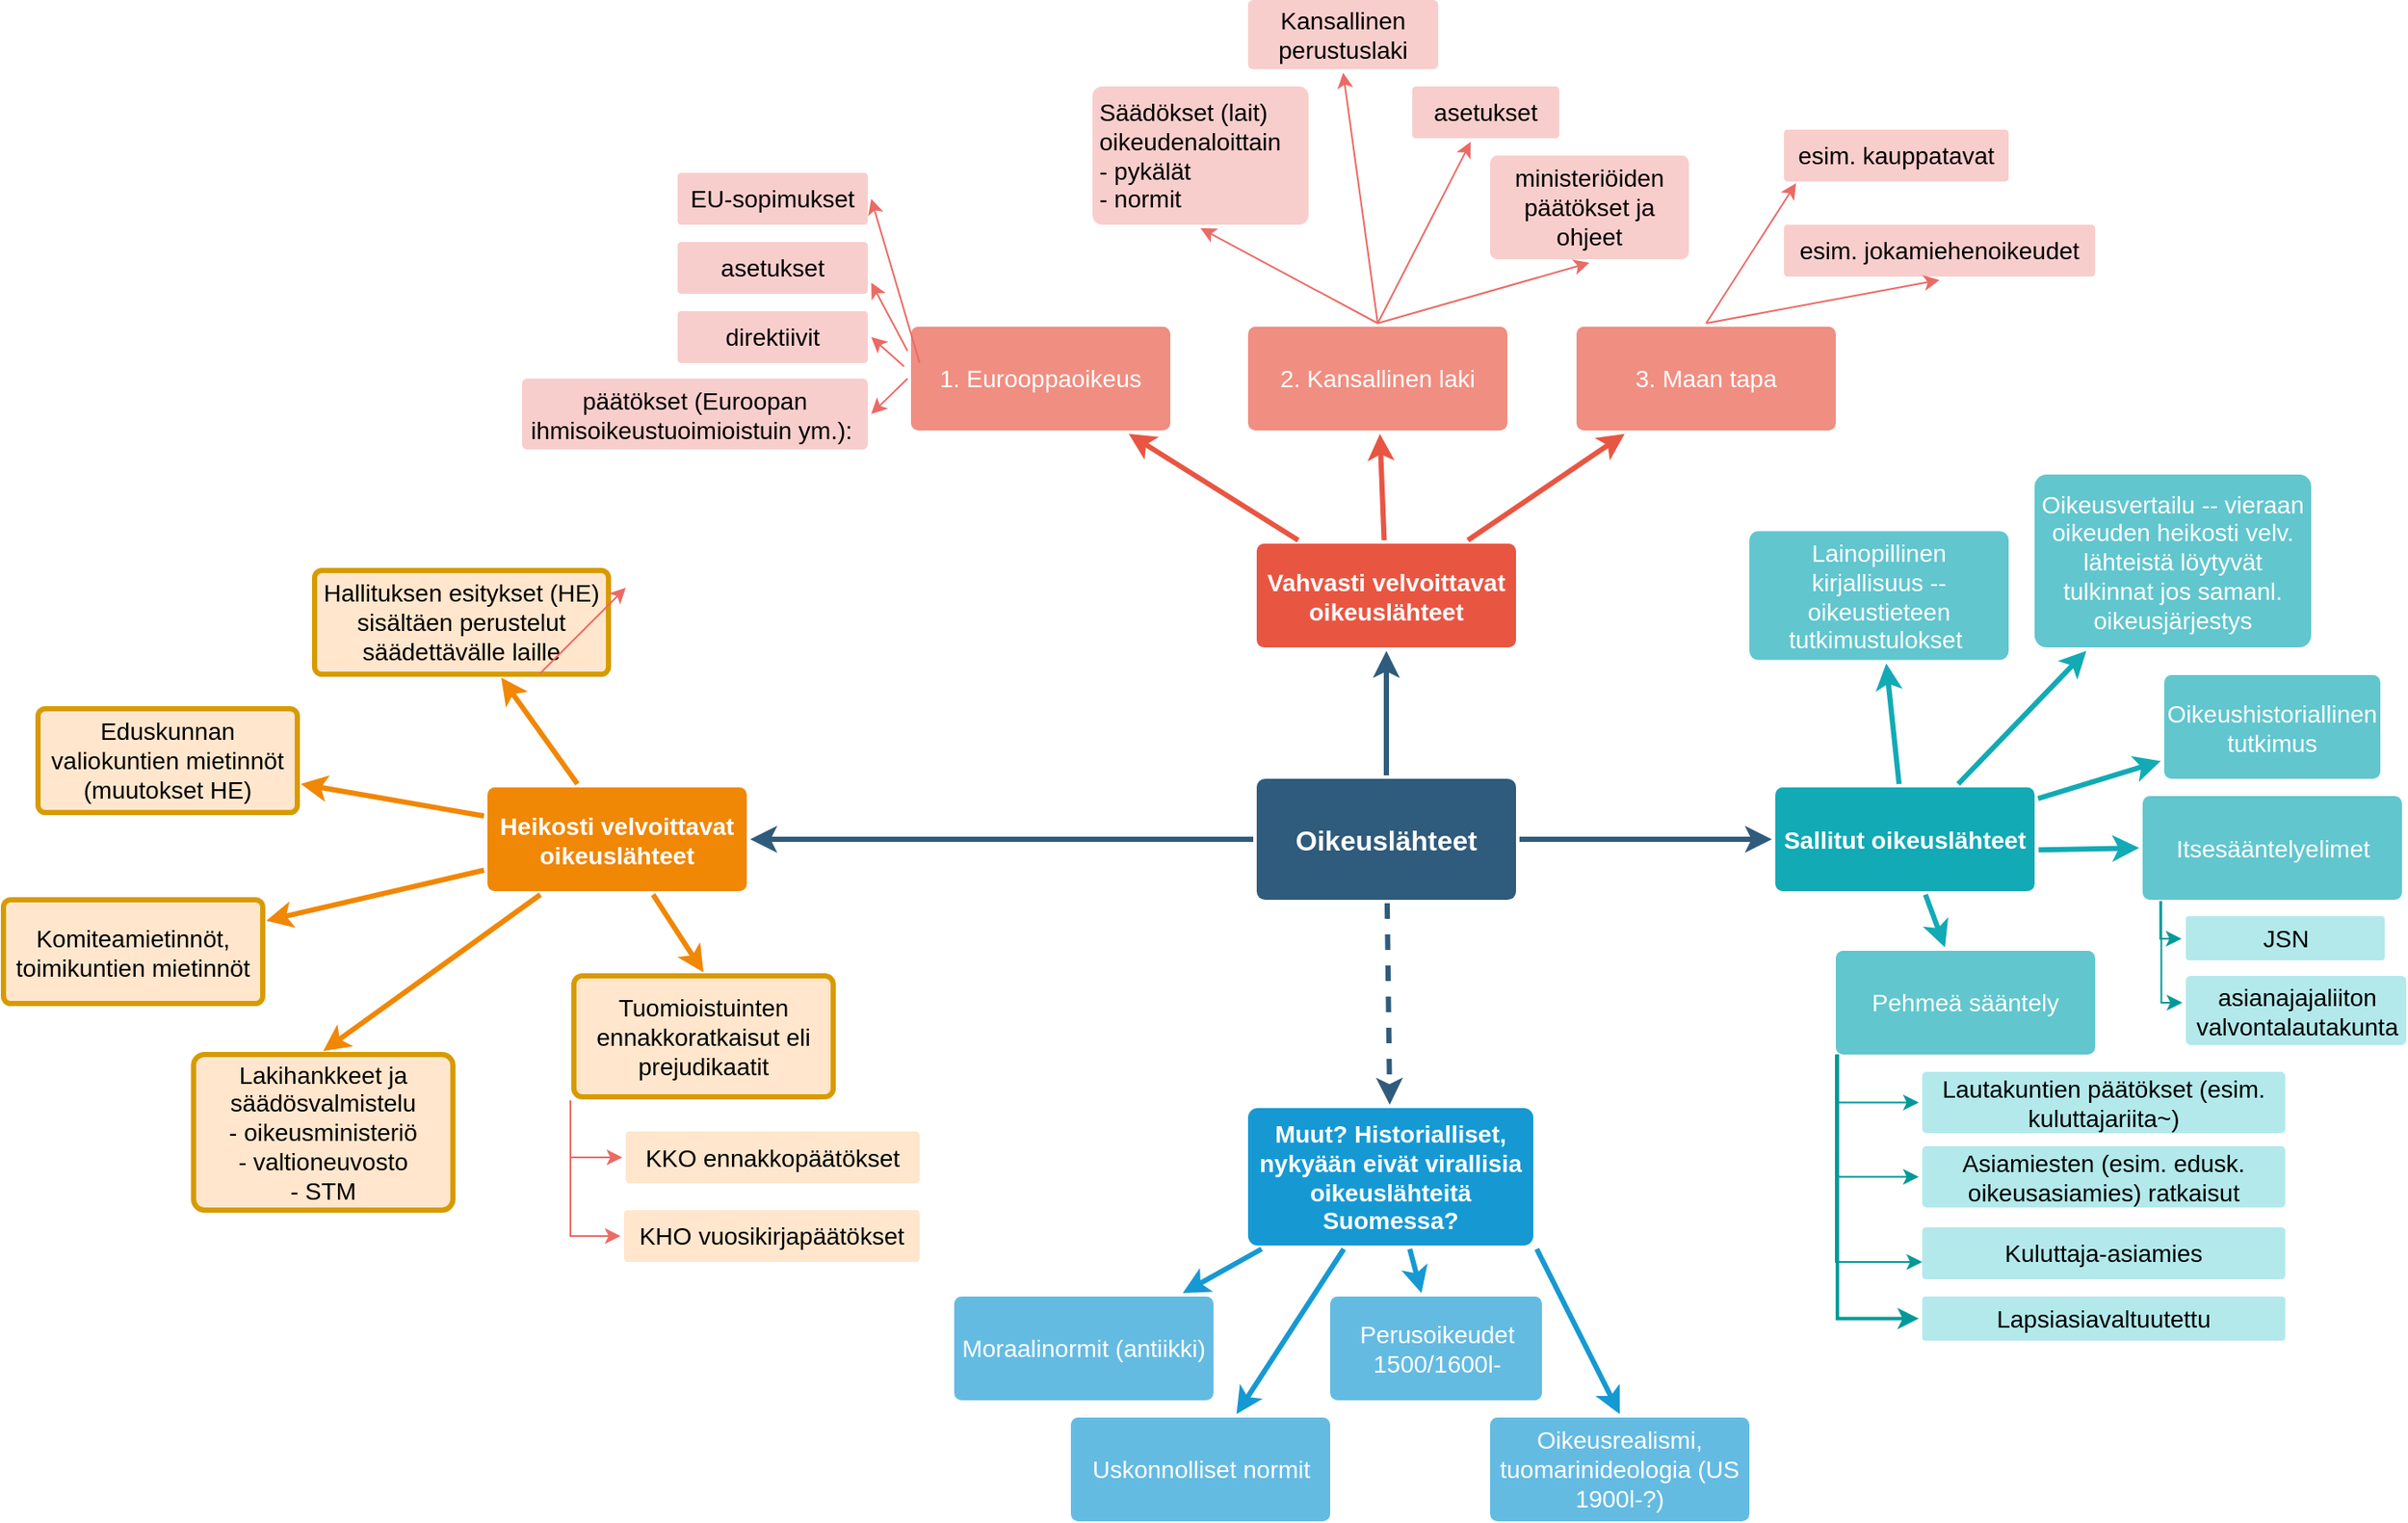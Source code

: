 <mxfile version="13.8.8" type="github">
  <diagram id="6a731a19-8d31-9384-78a2-239565b7b9f0" name="Page-1">
    <mxGraphModel dx="1792" dy="1275" grid="1" gridSize="10" guides="1" tooltips="1" connect="1" arrows="1" fold="1" page="1" pageScale="1" pageWidth="1169" pageHeight="827" background="#ffffff" math="0" shadow="0">
      <root>
        <mxCell id="0" />
        <mxCell id="1" parent="0" />
        <mxCell id="1745" value="" style="edgeStyle=none;rounded=0;jumpStyle=none;html=1;shadow=0;labelBackgroundColor=none;startArrow=none;startFill=0;endArrow=classic;endFill=1;jettySize=auto;orthogonalLoop=1;strokeColor=#2F5B7C;strokeWidth=3;fontFamily=Helvetica;fontSize=16;fontColor=#23445D;spacing=5;entryX=1;entryY=0.5;entryDx=0;entryDy=0;" parent="1" source="1749" target="1764" edge="1">
          <mxGeometry relative="1" as="geometry">
            <mxPoint x="560" y="270" as="targetPoint" />
          </mxGeometry>
        </mxCell>
        <mxCell id="1746" value="" style="edgeStyle=none;rounded=0;jumpStyle=none;html=1;shadow=0;labelBackgroundColor=none;startArrow=none;startFill=0;endArrow=classic;endFill=1;jettySize=auto;orthogonalLoop=1;strokeColor=#2F5B7C;strokeWidth=3;fontFamily=Helvetica;fontSize=16;fontColor=#23445D;spacing=5;" parent="1" source="1749" target="1771" edge="1">
          <mxGeometry relative="1" as="geometry" />
        </mxCell>
        <mxCell id="1747" value="" style="edgeStyle=none;rounded=0;jumpStyle=arc;html=1;shadow=0;labelBackgroundColor=none;startArrow=none;startFill=0;endArrow=classic;endFill=1;jettySize=auto;orthogonalLoop=1;strokeColor=#2F5B7C;strokeWidth=3;fontFamily=Helvetica;fontSize=16;fontColor=#23445D;spacing=5;jumpSize=6;dashed=1;" parent="1" source="1749" target="1760" edge="1">
          <mxGeometry relative="1" as="geometry" />
        </mxCell>
        <mxCell id="1748" value="" style="edgeStyle=none;rounded=0;jumpStyle=none;html=1;shadow=0;labelBackgroundColor=none;startArrow=none;startFill=0;endArrow=classic;endFill=1;jettySize=auto;orthogonalLoop=1;strokeColor=#2F5B7C;strokeWidth=3;fontFamily=Helvetica;fontSize=16;fontColor=#23445D;spacing=5;" parent="1" source="1749" target="1753" edge="1">
          <mxGeometry relative="1" as="geometry" />
        </mxCell>
        <mxCell id="1749" value="Oikeuslähteet" style="rounded=1;whiteSpace=wrap;html=1;shadow=0;labelBackgroundColor=none;strokeColor=none;strokeWidth=3;fillColor=#2F5B7C;fontFamily=Helvetica;fontSize=16;fontColor=#FFFFFF;align=center;fontStyle=1;spacing=5;arcSize=7;perimeterSpacing=2;" parent="1" vertex="1">
          <mxGeometry x="495" y="380.5" width="150" height="70" as="geometry" />
        </mxCell>
        <mxCell id="1750" value="" style="edgeStyle=none;rounded=1;jumpStyle=none;html=1;shadow=0;labelBackgroundColor=none;startArrow=none;startFill=0;jettySize=auto;orthogonalLoop=1;strokeColor=#E85642;strokeWidth=3;fontFamily=Helvetica;fontSize=14;fontColor=#FFFFFF;spacing=5;fontStyle=1;fillColor=#b0e3e6;" parent="1" source="1753" target="1756" edge="1">
          <mxGeometry relative="1" as="geometry" />
        </mxCell>
        <mxCell id="1751" value="" style="edgeStyle=none;rounded=1;jumpStyle=none;html=1;shadow=0;labelBackgroundColor=none;startArrow=none;startFill=0;jettySize=auto;orthogonalLoop=1;strokeColor=#E85642;strokeWidth=3;fontFamily=Helvetica;fontSize=14;fontColor=#FFFFFF;spacing=5;fontStyle=1;fillColor=#b0e3e6;" parent="1" source="1753" target="1755" edge="1">
          <mxGeometry relative="1" as="geometry" />
        </mxCell>
        <mxCell id="1752" value="" style="edgeStyle=none;rounded=1;jumpStyle=none;html=1;shadow=0;labelBackgroundColor=none;startArrow=none;startFill=0;jettySize=auto;orthogonalLoop=1;strokeColor=#E85642;strokeWidth=3;fontFamily=Helvetica;fontSize=14;fontColor=#FFFFFF;spacing=5;fontStyle=1;fillColor=#b0e3e6;" parent="1" source="1753" target="1754" edge="1">
          <mxGeometry relative="1" as="geometry" />
        </mxCell>
        <mxCell id="1753" value="Vahvasti velvoittavat oikeuslähteet" style="rounded=1;whiteSpace=wrap;html=1;shadow=0;labelBackgroundColor=none;strokeColor=none;strokeWidth=3;fillColor=#e85642;fontFamily=Helvetica;fontSize=14;fontColor=#FFFFFF;align=center;spacing=5;fontStyle=1;arcSize=7;perimeterSpacing=2;" parent="1" vertex="1">
          <mxGeometry x="495" y="244.5" width="150" height="60" as="geometry" />
        </mxCell>
        <mxCell id="1754" value="1. Eurooppaoikeus" style="rounded=1;whiteSpace=wrap;html=1;shadow=0;labelBackgroundColor=none;strokeColor=none;strokeWidth=3;fillColor=#f08e81;fontFamily=Helvetica;fontSize=14;fontColor=#FFFFFF;align=center;spacing=5;fontStyle=0;arcSize=7;perimeterSpacing=2;" parent="1" vertex="1">
          <mxGeometry x="295" y="119" width="150" height="60" as="geometry" />
        </mxCell>
        <mxCell id="1755" value="2. Kansallinen laki" style="rounded=1;whiteSpace=wrap;html=1;shadow=0;labelBackgroundColor=none;strokeColor=none;strokeWidth=3;fillColor=#f08e81;fontFamily=Helvetica;fontSize=14;fontColor=#FFFFFF;align=center;spacing=5;fontStyle=0;arcSize=7;perimeterSpacing=2;" parent="1" vertex="1">
          <mxGeometry x="490" y="119" width="150" height="60" as="geometry" />
        </mxCell>
        <mxCell id="1756" value="3. Maan tapa" style="rounded=1;whiteSpace=wrap;html=1;shadow=0;labelBackgroundColor=none;strokeColor=none;strokeWidth=3;fillColor=#f08e81;fontFamily=Helvetica;fontSize=14;fontColor=#FFFFFF;align=center;spacing=5;fontStyle=0;arcSize=7;perimeterSpacing=2;" parent="1" vertex="1">
          <mxGeometry x="680" y="119" width="150" height="60" as="geometry" />
        </mxCell>
        <mxCell id="1757" value="" style="edgeStyle=none;rounded=0;jumpStyle=none;html=1;shadow=0;labelBackgroundColor=none;startArrow=none;startFill=0;endArrow=classic;endFill=1;jettySize=auto;orthogonalLoop=1;strokeColor=#1699D3;strokeWidth=3;fontFamily=Helvetica;fontSize=14;fontColor=#FFFFFF;spacing=5;" parent="1" source="1760" target="1763" edge="1">
          <mxGeometry relative="1" as="geometry" />
        </mxCell>
        <mxCell id="1758" value="" style="edgeStyle=none;rounded=0;jumpStyle=none;html=1;shadow=0;labelBackgroundColor=none;startArrow=none;startFill=0;endArrow=classic;endFill=1;jettySize=auto;orthogonalLoop=1;strokeColor=#1699D3;strokeWidth=3;fontFamily=Helvetica;fontSize=14;fontColor=#FFFFFF;spacing=5;" parent="1" source="1760" target="1762" edge="1">
          <mxGeometry relative="1" as="geometry" />
        </mxCell>
        <mxCell id="1759" value="" style="edgeStyle=none;rounded=0;jumpStyle=none;html=1;shadow=0;labelBackgroundColor=none;startArrow=none;startFill=0;endArrow=classic;endFill=1;jettySize=auto;orthogonalLoop=1;strokeColor=#1699D3;strokeWidth=3;fontFamily=Helvetica;fontSize=14;fontColor=#FFFFFF;spacing=5;" parent="1" source="1760" target="1761" edge="1">
          <mxGeometry relative="1" as="geometry" />
        </mxCell>
        <mxCell id="1760" value="Muut? Historialliset, nykyään eivät virallisia oikeuslähteitä Suomessa?" style="rounded=1;whiteSpace=wrap;html=1;shadow=0;labelBackgroundColor=none;strokeColor=none;strokeWidth=3;fillColor=#1699d3;fontFamily=Helvetica;fontSize=14;fontColor=#FFFFFF;align=center;spacing=5;fontStyle=1;arcSize=7;perimeterSpacing=2;" parent="1" vertex="1">
          <mxGeometry x="490" y="571" width="165" height="79.5" as="geometry" />
        </mxCell>
        <mxCell id="1761" value="Uskonnolliset normit" style="rounded=1;whiteSpace=wrap;html=1;shadow=0;labelBackgroundColor=none;strokeColor=none;strokeWidth=3;fillColor=#64bbe2;fontFamily=Helvetica;fontSize=14;fontColor=#FFFFFF;align=center;spacing=5;arcSize=7;perimeterSpacing=2;" parent="1" vertex="1">
          <mxGeometry x="387.5" y="750" width="150" height="60" as="geometry" />
        </mxCell>
        <mxCell id="1762" value="Perusoikeudet 1500/1600l-" style="rounded=1;whiteSpace=wrap;html=1;shadow=0;labelBackgroundColor=none;strokeColor=none;strokeWidth=3;fillColor=#64bbe2;fontFamily=Helvetica;fontSize=14;fontColor=#FFFFFF;align=center;spacing=5;arcSize=7;perimeterSpacing=2;" parent="1" vertex="1">
          <mxGeometry x="537.5" y="680" width="122.5" height="60" as="geometry" />
        </mxCell>
        <mxCell id="1763" value="Moraalinormit (antiikki)" style="rounded=1;whiteSpace=wrap;html=1;shadow=0;labelBackgroundColor=none;strokeColor=none;strokeWidth=3;fillColor=#64bbe2;fontFamily=Helvetica;fontSize=14;fontColor=#FFFFFF;align=center;spacing=5;arcSize=7;perimeterSpacing=2;" parent="1" vertex="1">
          <mxGeometry x="320" y="680" width="150" height="60" as="geometry" />
        </mxCell>
        <mxCell id="1764" value="Heikosti velvoittavat oikeuslähteet" style="rounded=1;whiteSpace=wrap;html=1;shadow=0;labelBackgroundColor=none;strokeColor=none;strokeWidth=3;fillColor=#F08705;fontFamily=Helvetica;fontSize=14;fontColor=#FFFFFF;align=center;spacing=5;fontStyle=1;arcSize=7;perimeterSpacing=2;" parent="1" vertex="1">
          <mxGeometry x="50" y="385.5" width="150" height="60" as="geometry" />
        </mxCell>
        <mxCell id="1765" value="Hallituksen esitykset (HE) sisältäen perustelut säädettävälle laille" style="rounded=1;whiteSpace=wrap;html=1;shadow=0;labelBackgroundColor=none;strokeColor=#d79b00;strokeWidth=3;fillColor=#ffe6cc;fontFamily=Helvetica;fontSize=14;align=center;spacing=5;arcSize=7;perimeterSpacing=2;" parent="1" vertex="1">
          <mxGeometry x="-50" y="260" width="170" height="60" as="geometry" />
        </mxCell>
        <mxCell id="1766" value="" style="edgeStyle=none;rounded=0;jumpStyle=none;html=1;shadow=0;labelBackgroundColor=none;startArrow=none;startFill=0;endArrow=classic;endFill=1;jettySize=auto;orthogonalLoop=1;strokeColor=#F08705;strokeWidth=3;fontFamily=Helvetica;fontSize=14;fontColor=#FFFFFF;spacing=5;" parent="1" source="1764" target="1765" edge="1">
          <mxGeometry relative="1" as="geometry" />
        </mxCell>
        <mxCell id="1767" value="Eduskunnan valiokuntien mietinnöt (muutokset HE)" style="rounded=1;whiteSpace=wrap;html=1;shadow=0;labelBackgroundColor=none;strokeColor=#d79b00;strokeWidth=3;fillColor=#ffe6cc;fontFamily=Helvetica;fontSize=14;align=center;spacing=5;arcSize=7;perimeterSpacing=2;" parent="1" vertex="1">
          <mxGeometry x="-210" y="340" width="150" height="60" as="geometry" />
        </mxCell>
        <mxCell id="1768" value="" style="edgeStyle=none;rounded=0;jumpStyle=none;html=1;shadow=0;labelBackgroundColor=none;startArrow=none;startFill=0;endArrow=classic;endFill=1;jettySize=auto;orthogonalLoop=1;strokeColor=#F08705;strokeWidth=3;fontFamily=Helvetica;fontSize=14;fontColor=#FFFFFF;spacing=5;" parent="1" source="1764" target="1767" edge="1">
          <mxGeometry relative="1" as="geometry" />
        </mxCell>
        <mxCell id="1769" value="Komiteamietinnöt, toimikuntien mietinnöt" style="rounded=1;whiteSpace=wrap;html=1;shadow=0;labelBackgroundColor=none;strokeColor=#d79b00;strokeWidth=3;fillColor=#ffe6cc;fontFamily=Helvetica;fontSize=14;align=center;spacing=5;arcSize=7;perimeterSpacing=2;" parent="1" vertex="1">
          <mxGeometry x="-230" y="450.5" width="150" height="60" as="geometry" />
        </mxCell>
        <mxCell id="1770" value="" style="edgeStyle=none;rounded=0;jumpStyle=none;html=1;shadow=0;labelBackgroundColor=none;startArrow=none;startFill=0;endArrow=classic;endFill=1;jettySize=auto;orthogonalLoop=1;strokeColor=#F08705;strokeWidth=3;fontFamily=Helvetica;fontSize=14;fontColor=#FFFFFF;spacing=5;" parent="1" source="1764" target="1769" edge="1">
          <mxGeometry relative="1" as="geometry" />
        </mxCell>
        <mxCell id="1771" value="Sallitut oikeuslähteet" style="rounded=1;whiteSpace=wrap;html=1;shadow=0;labelBackgroundColor=none;strokeColor=none;strokeWidth=3;fillColor=#12aab5;fontFamily=Helvetica;fontSize=14;fontColor=#FFFFFF;align=center;spacing=5;fontStyle=1;arcSize=7;perimeterSpacing=2;" parent="1" vertex="1">
          <mxGeometry x="795" y="385.5" width="150" height="60" as="geometry" />
        </mxCell>
        <mxCell id="TOOEis8IEXs0ktqzvL0H-1831" style="edgeStyle=orthogonalEdgeStyle;rounded=0;orthogonalLoop=1;jettySize=auto;html=1;entryX=0;entryY=0.5;entryDx=0;entryDy=0;fontColor=#000000;strokeColor=#009999;" edge="1" parent="1" target="TOOEis8IEXs0ktqzvL0H-1823">
          <mxGeometry relative="1" as="geometry">
            <mxPoint x="830" y="540" as="sourcePoint" />
            <Array as="points">
              <mxPoint x="830" y="568" />
            </Array>
          </mxGeometry>
        </mxCell>
        <mxCell id="1772" value="Pehmeä sääntely" style="rounded=1;whiteSpace=wrap;html=1;shadow=0;labelBackgroundColor=none;strokeColor=none;strokeWidth=3;fillColor=#61c6ce;fontFamily=Helvetica;fontSize=14;fontColor=#FFFFFF;align=center;spacing=5;fontStyle=0;arcSize=7;perimeterSpacing=2;" parent="1" vertex="1">
          <mxGeometry x="830" y="480" width="150" height="60" as="geometry" />
        </mxCell>
        <mxCell id="1773" value="" style="edgeStyle=none;rounded=1;jumpStyle=none;html=1;shadow=0;labelBackgroundColor=none;startArrow=none;startFill=0;jettySize=auto;orthogonalLoop=1;strokeColor=#12AAB5;strokeWidth=3;fontFamily=Helvetica;fontSize=14;fontColor=#FFFFFF;spacing=5;fontStyle=1;fillColor=#b0e3e6;" parent="1" source="1771" target="1772" edge="1">
          <mxGeometry relative="1" as="geometry" />
        </mxCell>
        <mxCell id="1774" value="Oikeushistoriallinen tutkimus" style="rounded=1;whiteSpace=wrap;html=1;shadow=0;labelBackgroundColor=none;strokeColor=none;strokeWidth=3;fillColor=#61c6ce;fontFamily=Helvetica;fontSize=14;fontColor=#FFFFFF;align=center;spacing=5;fontStyle=0;arcSize=7;perimeterSpacing=2;" parent="1" vertex="1">
          <mxGeometry x="1020" y="320.5" width="125" height="60" as="geometry" />
        </mxCell>
        <mxCell id="1775" value="" style="edgeStyle=none;rounded=1;jumpStyle=none;html=1;shadow=0;labelBackgroundColor=none;startArrow=none;startFill=0;jettySize=auto;orthogonalLoop=1;strokeColor=#12AAB5;strokeWidth=3;fontFamily=Helvetica;fontSize=14;fontColor=#FFFFFF;spacing=5;fontStyle=1;fillColor=#b0e3e6;" parent="1" source="1771" target="1774" edge="1">
          <mxGeometry relative="1" as="geometry" />
        </mxCell>
        <mxCell id="1776" value="Oikeusvertailu -- vieraan oikeuden heikosti velv. lähteistä löytyvät tulkinnat jos samanl. oikeusjärjestys" style="rounded=1;whiteSpace=wrap;html=1;shadow=0;labelBackgroundColor=none;strokeColor=none;strokeWidth=3;fillColor=#61c6ce;fontFamily=Helvetica;fontSize=14;fontColor=#FFFFFF;align=center;spacing=5;fontStyle=0;arcSize=7;perimeterSpacing=2;" parent="1" vertex="1">
          <mxGeometry x="945" y="204.5" width="160" height="100" as="geometry" />
        </mxCell>
        <mxCell id="1777" value="" style="edgeStyle=none;rounded=1;jumpStyle=none;html=1;shadow=0;labelBackgroundColor=none;startArrow=none;startFill=0;jettySize=auto;orthogonalLoop=1;strokeColor=#12AAB5;strokeWidth=3;fontFamily=Helvetica;fontSize=14;fontColor=#FFFFFF;spacing=5;fontStyle=1;fillColor=#b0e3e6;" parent="1" source="1771" target="1776" edge="1">
          <mxGeometry relative="1" as="geometry" />
        </mxCell>
        <mxCell id="1778" value="Lainopillinen kirjallisuus -- oikeustieteen tutkimustulokset&amp;nbsp;" style="rounded=1;whiteSpace=wrap;html=1;shadow=0;labelBackgroundColor=none;strokeColor=none;strokeWidth=3;fillColor=#61c6ce;fontFamily=Helvetica;fontSize=14;fontColor=#FFFFFF;align=center;spacing=5;fontStyle=0;arcSize=7;perimeterSpacing=2;" parent="1" vertex="1">
          <mxGeometry x="780" y="237.25" width="150" height="74.5" as="geometry" />
        </mxCell>
        <mxCell id="1779" value="" style="edgeStyle=none;rounded=1;jumpStyle=none;html=1;shadow=0;labelBackgroundColor=none;startArrow=none;startFill=0;jettySize=auto;orthogonalLoop=1;strokeColor=#12AAB5;strokeWidth=3;fontFamily=Helvetica;fontSize=14;fontColor=#FFFFFF;spacing=5;fontStyle=1;fillColor=#b0e3e6;" parent="1" source="1771" target="1778" edge="1">
          <mxGeometry relative="1" as="geometry" />
        </mxCell>
        <mxCell id="TOOEis8IEXs0ktqzvL0H-1782" value="EU-sopimukset" style="rounded=1;whiteSpace=wrap;html=1;shadow=0;labelBackgroundColor=none;strokeColor=none;strokeWidth=3;fontFamily=Helvetica;fontSize=14;align=center;spacing=5;fontStyle=0;arcSize=7;perimeterSpacing=2;fillColor=#F8CECC;" vertex="1" parent="1">
          <mxGeometry x="160" y="30" width="110" height="30" as="geometry" />
        </mxCell>
        <mxCell id="TOOEis8IEXs0ktqzvL0H-1783" value="asetukset" style="rounded=1;whiteSpace=wrap;html=1;shadow=0;labelBackgroundColor=none;strokeColor=none;strokeWidth=3;fontFamily=Helvetica;fontSize=14;align=center;spacing=5;fontStyle=0;arcSize=7;perimeterSpacing=2;fillColor=#F8CECC;" vertex="1" parent="1">
          <mxGeometry x="160" y="70" width="110" height="30" as="geometry" />
        </mxCell>
        <mxCell id="TOOEis8IEXs0ktqzvL0H-1784" value="direktiivit" style="rounded=1;whiteSpace=wrap;html=1;shadow=0;labelBackgroundColor=none;strokeColor=none;strokeWidth=3;fontFamily=Helvetica;fontSize=14;align=center;spacing=5;fontStyle=0;arcSize=7;perimeterSpacing=2;fillColor=#F8CECC;" vertex="1" parent="1">
          <mxGeometry x="160" y="110" width="110" height="30" as="geometry" />
        </mxCell>
        <mxCell id="TOOEis8IEXs0ktqzvL0H-1785" value="päätökset (Euroopan ihmisoikeustuoimioistuin ym.):&amp;nbsp;" style="rounded=1;whiteSpace=wrap;html=1;shadow=0;labelBackgroundColor=none;strokeColor=none;strokeWidth=3;fontFamily=Helvetica;fontSize=14;align=center;spacing=5;fontStyle=0;arcSize=7;perimeterSpacing=2;fillColor=#F8CECC;" vertex="1" parent="1">
          <mxGeometry x="70" y="149" width="200" height="41" as="geometry" />
        </mxCell>
        <mxCell id="TOOEis8IEXs0ktqzvL0H-1790" value="" style="endArrow=classic;html=1;fontColor=#000000;exitX=0;exitY=0.5;exitDx=0;exitDy=0;entryX=1;entryY=0.5;entryDx=0;entryDy=0;strokeColor=#EA6B66;" edge="1" parent="1" source="1754" target="TOOEis8IEXs0ktqzvL0H-1785">
          <mxGeometry width="50" height="50" relative="1" as="geometry">
            <mxPoint x="470" y="70" as="sourcePoint" />
            <mxPoint x="420" y="80" as="targetPoint" />
          </mxGeometry>
        </mxCell>
        <mxCell id="TOOEis8IEXs0ktqzvL0H-1795" value="" style="endArrow=classic;html=1;fontColor=#000000;exitX=-0.013;exitY=0.391;exitDx=0;exitDy=0;entryX=1;entryY=0.5;entryDx=0;entryDy=0;strokeColor=#EA6B66;exitPerimeter=0;" edge="1" parent="1" source="1754" target="TOOEis8IEXs0ktqzvL0H-1784">
          <mxGeometry width="50" height="50" relative="1" as="geometry">
            <mxPoint x="303" y="159" as="sourcePoint" />
            <mxPoint x="282" y="179.5" as="targetPoint" />
          </mxGeometry>
        </mxCell>
        <mxCell id="TOOEis8IEXs0ktqzvL0H-1796" value="" style="endArrow=classic;html=1;fontColor=#000000;exitX=0;exitY=0.25;exitDx=0;exitDy=0;entryX=1;entryY=0.75;entryDx=0;entryDy=0;strokeColor=#EA6B66;" edge="1" parent="1" source="1754" target="TOOEis8IEXs0ktqzvL0H-1783">
          <mxGeometry width="50" height="50" relative="1" as="geometry">
            <mxPoint x="313" y="169" as="sourcePoint" />
            <mxPoint x="292" y="189.5" as="targetPoint" />
          </mxGeometry>
        </mxCell>
        <mxCell id="TOOEis8IEXs0ktqzvL0H-1797" value="" style="endArrow=classic;html=1;fontColor=#000000;entryX=1;entryY=0.5;entryDx=0;entryDy=0;strokeColor=#EA6B66;" edge="1" parent="1" target="TOOEis8IEXs0ktqzvL0H-1782">
          <mxGeometry width="50" height="50" relative="1" as="geometry">
            <mxPoint x="300" y="140" as="sourcePoint" />
            <mxPoint x="282" y="103.5" as="targetPoint" />
          </mxGeometry>
        </mxCell>
        <mxCell id="TOOEis8IEXs0ktqzvL0H-1798" value="Kansallinen perustuslaki" style="rounded=1;whiteSpace=wrap;html=1;shadow=0;labelBackgroundColor=none;strokeColor=none;strokeWidth=3;fontFamily=Helvetica;fontSize=14;align=center;spacing=5;fontStyle=0;arcSize=7;perimeterSpacing=2;fillColor=#F8CECC;" vertex="1" parent="1">
          <mxGeometry x="490" y="-70" width="110" height="40" as="geometry" />
        </mxCell>
        <mxCell id="TOOEis8IEXs0ktqzvL0H-1799" value="&lt;div style=&quot;text-align: left&quot;&gt;&lt;span&gt;Säädökset (lait) oikeudenaloittain&lt;/span&gt;&lt;/div&gt;&lt;div style=&quot;text-align: left&quot;&gt;&lt;span&gt;- pykälät&lt;/span&gt;&lt;/div&gt;&lt;div style=&quot;text-align: left&quot;&gt;&lt;span&gt;- normit&lt;/span&gt;&lt;/div&gt;" style="rounded=1;whiteSpace=wrap;html=1;shadow=0;labelBackgroundColor=none;strokeColor=none;strokeWidth=3;fontFamily=Helvetica;fontSize=14;align=center;spacing=5;fontStyle=0;arcSize=7;perimeterSpacing=2;fillColor=#F8CECC;" vertex="1" parent="1">
          <mxGeometry x="400" y="-20" width="125" height="80" as="geometry" />
        </mxCell>
        <mxCell id="TOOEis8IEXs0ktqzvL0H-1800" value="&lt;div style=&quot;text-align: left&quot;&gt;&lt;span&gt;asetukset&lt;/span&gt;&lt;/div&gt;" style="rounded=1;whiteSpace=wrap;html=1;shadow=0;labelBackgroundColor=none;strokeColor=none;strokeWidth=3;fontFamily=Helvetica;fontSize=14;align=center;spacing=5;fontStyle=0;arcSize=7;perimeterSpacing=2;fillColor=#F8CECC;" vertex="1" parent="1">
          <mxGeometry x="585" y="-20" width="85" height="30" as="geometry" />
        </mxCell>
        <mxCell id="TOOEis8IEXs0ktqzvL0H-1801" value="&lt;div style=&quot;&quot;&gt;&lt;span&gt;ministeriöiden päätökset ja ohjeet&lt;/span&gt;&lt;/div&gt;" style="rounded=1;whiteSpace=wrap;html=1;shadow=0;labelBackgroundColor=none;strokeColor=none;strokeWidth=3;fontFamily=Helvetica;fontSize=14;align=center;spacing=5;fontStyle=0;arcSize=7;perimeterSpacing=2;fillColor=#F8CECC;" vertex="1" parent="1">
          <mxGeometry x="630" y="20" width="115" height="60" as="geometry" />
        </mxCell>
        <mxCell id="TOOEis8IEXs0ktqzvL0H-1804" value="&lt;div style=&quot;text-align: left&quot;&gt;&lt;span&gt;esim. kauppatavat&lt;/span&gt;&lt;/div&gt;" style="rounded=1;whiteSpace=wrap;html=1;shadow=0;labelBackgroundColor=none;strokeColor=none;strokeWidth=3;fontFamily=Helvetica;fontSize=14;align=center;spacing=5;fontStyle=0;arcSize=7;perimeterSpacing=2;fillColor=#F8CECC;" vertex="1" parent="1">
          <mxGeometry x="800" y="5" width="130" height="30" as="geometry" />
        </mxCell>
        <mxCell id="TOOEis8IEXs0ktqzvL0H-1805" value="&lt;div style=&quot;text-align: left&quot;&gt;&lt;span&gt;esim. jokamiehenoikeudet&lt;/span&gt;&lt;/div&gt;" style="rounded=1;whiteSpace=wrap;html=1;shadow=0;labelBackgroundColor=none;strokeColor=none;strokeWidth=3;fontFamily=Helvetica;fontSize=14;align=center;spacing=5;fontStyle=0;arcSize=7;perimeterSpacing=2;fillColor=#F8CECC;" vertex="1" parent="1">
          <mxGeometry x="800" y="60" width="180" height="30" as="geometry" />
        </mxCell>
        <mxCell id="TOOEis8IEXs0ktqzvL0H-1806" value="" style="endArrow=classic;html=1;fontColor=#000000;exitX=0.5;exitY=0;exitDx=0;exitDy=0;entryX=0.5;entryY=1;entryDx=0;entryDy=0;strokeColor=#EA6B66;" edge="1" parent="1" source="1755" target="TOOEis8IEXs0ktqzvL0H-1799">
          <mxGeometry width="50" height="50" relative="1" as="geometry">
            <mxPoint x="466" y="109.5" as="sourcePoint" />
            <mxPoint x="445" y="70" as="targetPoint" />
          </mxGeometry>
        </mxCell>
        <mxCell id="TOOEis8IEXs0ktqzvL0H-1807" value="" style="endArrow=classic;html=1;fontColor=#000000;exitX=0.5;exitY=0;exitDx=0;exitDy=0;entryX=0.5;entryY=1;entryDx=0;entryDy=0;strokeColor=#EA6B66;" edge="1" parent="1" source="1755" target="TOOEis8IEXs0ktqzvL0H-1798">
          <mxGeometry width="50" height="50" relative="1" as="geometry">
            <mxPoint x="466" y="109.5" as="sourcePoint" />
            <mxPoint x="445" y="70" as="targetPoint" />
          </mxGeometry>
        </mxCell>
        <mxCell id="TOOEis8IEXs0ktqzvL0H-1808" value="" style="endArrow=classic;html=1;fontColor=#000000;exitX=0.5;exitY=0;exitDx=0;exitDy=0;strokeColor=#EA6B66;" edge="1" parent="1" source="1755" target="TOOEis8IEXs0ktqzvL0H-1800">
          <mxGeometry width="50" height="50" relative="1" as="geometry">
            <mxPoint x="466" y="109.5" as="sourcePoint" />
            <mxPoint x="445" y="70" as="targetPoint" />
          </mxGeometry>
        </mxCell>
        <mxCell id="TOOEis8IEXs0ktqzvL0H-1809" value="" style="endArrow=classic;html=1;fontColor=#000000;exitX=0.5;exitY=0;exitDx=0;exitDy=0;strokeColor=#EA6B66;entryX=0.5;entryY=1;entryDx=0;entryDy=0;" edge="1" parent="1" source="1755" target="TOOEis8IEXs0ktqzvL0H-1801">
          <mxGeometry width="50" height="50" relative="1" as="geometry">
            <mxPoint x="466" y="109.5" as="sourcePoint" />
            <mxPoint x="445" y="70" as="targetPoint" />
          </mxGeometry>
        </mxCell>
        <mxCell id="TOOEis8IEXs0ktqzvL0H-1810" value="" style="endArrow=classic;html=1;fontColor=#000000;exitX=0.5;exitY=0;exitDx=0;exitDy=0;strokeColor=#EA6B66;entryX=0.067;entryY=0.971;entryDx=0;entryDy=0;entryPerimeter=0;" edge="1" parent="1" source="1756" target="TOOEis8IEXs0ktqzvL0H-1804">
          <mxGeometry width="50" height="50" relative="1" as="geometry">
            <mxPoint x="466" y="109.5" as="sourcePoint" />
            <mxPoint x="445" y="70" as="targetPoint" />
          </mxGeometry>
        </mxCell>
        <mxCell id="TOOEis8IEXs0ktqzvL0H-1811" value="" style="endArrow=classic;html=1;fontColor=#000000;exitX=0.5;exitY=0;exitDx=0;exitDy=0;strokeColor=#EA6B66;entryX=0.5;entryY=1;entryDx=0;entryDy=0;" edge="1" parent="1" source="1756" target="TOOEis8IEXs0ktqzvL0H-1805">
          <mxGeometry width="50" height="50" relative="1" as="geometry">
            <mxPoint x="466" y="109.5" as="sourcePoint" />
            <mxPoint x="445" y="70" as="targetPoint" />
          </mxGeometry>
        </mxCell>
        <mxCell id="TOOEis8IEXs0ktqzvL0H-1812" value="Lakihankkeet ja säädösvalmistelu&lt;br&gt;- oikeusministeriö&lt;br&gt;- valtioneuvosto&lt;br&gt;- STM" style="rounded=1;whiteSpace=wrap;html=1;shadow=0;labelBackgroundColor=none;strokeColor=#d79b00;strokeWidth=3;fillColor=#ffe6cc;fontFamily=Helvetica;fontSize=14;align=center;spacing=5;arcSize=7;perimeterSpacing=2;" vertex="1" parent="1">
          <mxGeometry x="-120" y="540" width="150" height="90" as="geometry" />
        </mxCell>
        <mxCell id="TOOEis8IEXs0ktqzvL0H-1813" value="" style="edgeStyle=none;rounded=0;jumpStyle=none;html=1;shadow=0;labelBackgroundColor=none;startArrow=none;startFill=0;endArrow=classic;endFill=1;jettySize=auto;orthogonalLoop=1;strokeColor=#F08705;strokeWidth=3;fontFamily=Helvetica;fontSize=14;fontColor=#FFFFFF;spacing=5;entryX=0.5;entryY=0;entryDx=0;entryDy=0;" edge="1" parent="1" source="1764" target="TOOEis8IEXs0ktqzvL0H-1812">
          <mxGeometry relative="1" as="geometry" />
        </mxCell>
        <mxCell id="TOOEis8IEXs0ktqzvL0H-1819" style="edgeStyle=orthogonalEdgeStyle;rounded=0;orthogonalLoop=1;jettySize=auto;html=1;exitX=0;exitY=1;exitDx=0;exitDy=0;entryX=0;entryY=0.5;entryDx=0;entryDy=0;strokeColor=#EA6B66;fontColor=#000000;" edge="1" parent="1" source="TOOEis8IEXs0ktqzvL0H-1814" target="TOOEis8IEXs0ktqzvL0H-1816">
          <mxGeometry relative="1" as="geometry">
            <Array as="points">
              <mxPoint x="98" y="600" />
            </Array>
          </mxGeometry>
        </mxCell>
        <mxCell id="TOOEis8IEXs0ktqzvL0H-1814" value="Tuomioistuinten ennakkoratkaisut eli prejudikaatit" style="rounded=1;whiteSpace=wrap;html=1;shadow=0;labelBackgroundColor=none;strokeColor=#d79b00;strokeWidth=3;fillColor=#ffe6cc;fontFamily=Helvetica;fontSize=14;align=center;spacing=5;arcSize=7;perimeterSpacing=2;" vertex="1" parent="1">
          <mxGeometry x="100" y="494.5" width="150" height="70" as="geometry" />
        </mxCell>
        <mxCell id="TOOEis8IEXs0ktqzvL0H-1815" value="" style="edgeStyle=none;rounded=0;jumpStyle=none;html=1;shadow=0;labelBackgroundColor=none;startArrow=none;startFill=0;endArrow=classic;endFill=1;jettySize=auto;orthogonalLoop=1;strokeColor=#F08705;strokeWidth=3;fontFamily=Helvetica;fontSize=14;fontColor=#FFFFFF;spacing=5;entryX=0.5;entryY=0;entryDx=0;entryDy=0;" edge="1" parent="1" source="1764" target="TOOEis8IEXs0ktqzvL0H-1814">
          <mxGeometry relative="1" as="geometry" />
        </mxCell>
        <mxCell id="TOOEis8IEXs0ktqzvL0H-1816" value="KKO ennakkopäätökset" style="rounded=1;whiteSpace=wrap;html=1;shadow=0;labelBackgroundColor=none;strokeWidth=3;fontFamily=Helvetica;fontSize=14;align=center;spacing=5;fontStyle=0;arcSize=7;perimeterSpacing=2;strokeColor=none;fillColor=#FFE6CC;" vertex="1" parent="1">
          <mxGeometry x="130" y="584.5" width="170" height="30" as="geometry" />
        </mxCell>
        <mxCell id="TOOEis8IEXs0ktqzvL0H-1817" value="KHO vuosikirjapäätökset" style="rounded=1;whiteSpace=wrap;html=1;shadow=0;labelBackgroundColor=none;strokeWidth=3;fontFamily=Helvetica;fontSize=14;align=center;spacing=5;fontStyle=0;arcSize=7;perimeterSpacing=2;strokeColor=none;fillColor=#FFE6CC;" vertex="1" parent="1">
          <mxGeometry x="129" y="630" width="171" height="30" as="geometry" />
        </mxCell>
        <mxCell id="TOOEis8IEXs0ktqzvL0H-1818" value="" style="endArrow=classic;html=1;strokeColor=#EA6B66;fontColor=#000000;" edge="1" parent="1">
          <mxGeometry width="50" height="50" relative="1" as="geometry">
            <mxPoint x="80" y="320" as="sourcePoint" />
            <mxPoint x="130" y="270" as="targetPoint" />
          </mxGeometry>
        </mxCell>
        <mxCell id="TOOEis8IEXs0ktqzvL0H-1820" style="edgeStyle=orthogonalEdgeStyle;rounded=0;orthogonalLoop=1;jettySize=auto;html=1;exitX=0;exitY=1;exitDx=0;exitDy=0;entryX=0;entryY=0.5;entryDx=0;entryDy=0;strokeColor=#EA6B66;fontColor=#000000;" edge="1" parent="1" source="TOOEis8IEXs0ktqzvL0H-1814" target="TOOEis8IEXs0ktqzvL0H-1817">
          <mxGeometry relative="1" as="geometry">
            <Array as="points">
              <mxPoint x="98" y="645" />
            </Array>
          </mxGeometry>
        </mxCell>
        <mxCell id="TOOEis8IEXs0ktqzvL0H-1823" value="Lautakuntien päätökset (esim. kuluttajariita~)" style="rounded=1;whiteSpace=wrap;html=1;shadow=0;labelBackgroundColor=none;strokeWidth=3;fontFamily=Helvetica;fontSize=14;align=center;spacing=5;fontStyle=0;arcSize=7;perimeterSpacing=2;strokeColor=none;fillColor=#B3E9EB;" vertex="1" parent="1">
          <mxGeometry x="880" y="550" width="210" height="35.5" as="geometry" />
        </mxCell>
        <mxCell id="TOOEis8IEXs0ktqzvL0H-1824" value="Asiamiesten (esim. edusk. oikeusasiamies) ratkaisut" style="rounded=1;whiteSpace=wrap;html=1;shadow=0;labelBackgroundColor=none;strokeWidth=3;fontFamily=Helvetica;fontSize=14;align=center;spacing=5;fontStyle=0;arcSize=7;perimeterSpacing=2;strokeColor=none;fillColor=#B3E9EB;" vertex="1" parent="1">
          <mxGeometry x="880" y="593" width="210" height="35.5" as="geometry" />
        </mxCell>
        <mxCell id="TOOEis8IEXs0ktqzvL0H-1825" value="Kuluttaja-asiamies" style="rounded=1;whiteSpace=wrap;html=1;shadow=0;labelBackgroundColor=none;strokeWidth=3;fontFamily=Helvetica;fontSize=14;align=center;spacing=5;fontStyle=0;arcSize=7;perimeterSpacing=2;strokeColor=none;fillColor=#B3E9EB;" vertex="1" parent="1">
          <mxGeometry x="880" y="640" width="210" height="30" as="geometry" />
        </mxCell>
        <mxCell id="TOOEis8IEXs0ktqzvL0H-1826" value="Lapsiasiavaltuutettu" style="rounded=1;whiteSpace=wrap;html=1;shadow=0;labelBackgroundColor=none;strokeWidth=3;fontFamily=Helvetica;fontSize=14;align=center;spacing=5;fontStyle=0;arcSize=7;perimeterSpacing=2;strokeColor=none;fillColor=#B3E9EB;" vertex="1" parent="1">
          <mxGeometry x="880" y="680" width="210" height="25.5" as="geometry" />
        </mxCell>
        <mxCell id="TOOEis8IEXs0ktqzvL0H-1827" value="Itsesääntelyelimet" style="rounded=1;whiteSpace=wrap;html=1;shadow=0;labelBackgroundColor=none;strokeColor=none;strokeWidth=3;fillColor=#61c6ce;fontFamily=Helvetica;fontSize=14;fontColor=#FFFFFF;align=center;spacing=5;fontStyle=0;arcSize=7;perimeterSpacing=2;" vertex="1" parent="1">
          <mxGeometry x="1007.5" y="390.5" width="150" height="60" as="geometry" />
        </mxCell>
        <mxCell id="TOOEis8IEXs0ktqzvL0H-1828" value="JSN" style="rounded=1;whiteSpace=wrap;html=1;shadow=0;labelBackgroundColor=none;strokeWidth=3;fontFamily=Helvetica;fontSize=14;align=center;spacing=5;fontStyle=0;arcSize=7;perimeterSpacing=2;strokeColor=none;fillColor=#B3E9EB;" vertex="1" parent="1">
          <mxGeometry x="1032.5" y="460" width="115" height="25.5" as="geometry" />
        </mxCell>
        <mxCell id="TOOEis8IEXs0ktqzvL0H-1829" value="asianajajaliiton valvontalautakunta" style="rounded=1;whiteSpace=wrap;html=1;shadow=0;labelBackgroundColor=none;strokeWidth=3;fontFamily=Helvetica;fontSize=14;align=center;spacing=5;fontStyle=0;arcSize=7;perimeterSpacing=2;strokeColor=none;fillColor=#B3E9EB;" vertex="1" parent="1">
          <mxGeometry x="1032.5" y="494.5" width="127.5" height="40" as="geometry" />
        </mxCell>
        <mxCell id="TOOEis8IEXs0ktqzvL0H-1833" style="edgeStyle=orthogonalEdgeStyle;rounded=0;orthogonalLoop=1;jettySize=auto;html=1;entryX=0;entryY=0.5;entryDx=0;entryDy=0;fontColor=#000000;strokeColor=#009999;" edge="1" parent="1" target="TOOEis8IEXs0ktqzvL0H-1824">
          <mxGeometry relative="1" as="geometry">
            <mxPoint x="830" y="540" as="sourcePoint" />
            <mxPoint x="858" y="614.45" as="targetPoint" />
            <Array as="points">
              <mxPoint x="830" y="540" />
              <mxPoint x="830" y="611" />
            </Array>
          </mxGeometry>
        </mxCell>
        <mxCell id="TOOEis8IEXs0ktqzvL0H-1841" style="edgeStyle=orthogonalEdgeStyle;rounded=0;orthogonalLoop=1;jettySize=auto;html=1;fontColor=#000000;strokeColor=#009999;" edge="1" parent="1">
          <mxGeometry relative="1" as="geometry">
            <mxPoint x="830" y="541" as="sourcePoint" />
            <mxPoint x="880" y="660" as="targetPoint" />
            <Array as="points">
              <mxPoint x="830" y="541" />
              <mxPoint x="830" y="660" />
            </Array>
          </mxGeometry>
        </mxCell>
        <mxCell id="TOOEis8IEXs0ktqzvL0H-1842" style="edgeStyle=orthogonalEdgeStyle;rounded=0;orthogonalLoop=1;jettySize=auto;html=1;fontColor=#000000;strokeColor=#009999;entryX=0;entryY=0.5;entryDx=0;entryDy=0;exitX=0.019;exitY=0.966;exitDx=0;exitDy=0;exitPerimeter=0;strokeWidth=2;" edge="1" parent="1" source="1772" target="TOOEis8IEXs0ktqzvL0H-1826">
          <mxGeometry relative="1" as="geometry">
            <mxPoint x="842" y="630" as="sourcePoint" />
            <mxPoint x="880" y="689" as="targetPoint" />
            <Array as="points">
              <mxPoint x="831" y="693" />
            </Array>
          </mxGeometry>
        </mxCell>
        <mxCell id="TOOEis8IEXs0ktqzvL0H-1843" style="edgeStyle=orthogonalEdgeStyle;rounded=0;orthogonalLoop=1;jettySize=auto;html=1;fontColor=#000000;strokeColor=#009999;exitX=0.079;exitY=0.981;exitDx=0;exitDy=0;exitPerimeter=0;" edge="1" parent="1" source="TOOEis8IEXs0ktqzvL0H-1827">
          <mxGeometry relative="1" as="geometry">
            <mxPoint x="972" y="445.5" as="sourcePoint" />
            <mxPoint x="1030" y="473" as="targetPoint" />
            <Array as="points">
              <mxPoint x="1018" y="473" />
            </Array>
          </mxGeometry>
        </mxCell>
        <mxCell id="TOOEis8IEXs0ktqzvL0H-1844" style="edgeStyle=orthogonalEdgeStyle;rounded=0;orthogonalLoop=1;jettySize=auto;html=1;fontColor=#000000;strokeColor=#009999;exitX=0.083;exitY=0.981;exitDx=0;exitDy=0;exitPerimeter=0;" edge="1" parent="1" source="TOOEis8IEXs0ktqzvL0H-1827" target="TOOEis8IEXs0ktqzvL0H-1829">
          <mxGeometry relative="1" as="geometry">
            <mxPoint x="1007.666" y="488.754" as="sourcePoint" />
            <mxPoint x="1020" y="510.47" as="targetPoint" />
            <Array as="points">
              <mxPoint x="1018" y="510" />
            </Array>
          </mxGeometry>
        </mxCell>
        <mxCell id="TOOEis8IEXs0ktqzvL0H-1846" value="" style="edgeStyle=none;rounded=1;jumpStyle=none;html=1;shadow=0;labelBackgroundColor=none;startArrow=none;startFill=0;jettySize=auto;orthogonalLoop=1;strokeColor=#12AAB5;strokeWidth=3;fontFamily=Helvetica;fontSize=14;fontColor=#FFFFFF;spacing=5;fontStyle=1;fillColor=#b0e3e6;entryX=0;entryY=0.5;entryDx=0;entryDy=0;exitX=1.002;exitY=0.596;exitDx=0;exitDy=0;exitPerimeter=0;" edge="1" parent="1" source="1771" target="TOOEis8IEXs0ktqzvL0H-1827">
          <mxGeometry relative="1" as="geometry">
            <mxPoint x="945.0" y="426.357" as="sourcePoint" />
            <mxPoint x="1016" y="404.639" as="targetPoint" />
          </mxGeometry>
        </mxCell>
        <mxCell id="TOOEis8IEXs0ktqzvL0H-1847" value="Oikeusrealismi, tuomarinideologia (US 1900l-?)" style="rounded=1;whiteSpace=wrap;html=1;shadow=0;labelBackgroundColor=none;strokeColor=none;strokeWidth=3;fillColor=#64bbe2;fontFamily=Helvetica;fontSize=14;fontColor=#FFFFFF;align=center;spacing=5;arcSize=7;perimeterSpacing=2;" vertex="1" parent="1">
          <mxGeometry x="630" y="750" width="150" height="60" as="geometry" />
        </mxCell>
        <mxCell id="TOOEis8IEXs0ktqzvL0H-1848" value="" style="edgeStyle=none;rounded=0;jumpStyle=none;html=1;shadow=0;labelBackgroundColor=none;startArrow=none;startFill=0;endArrow=classic;endFill=1;jettySize=auto;orthogonalLoop=1;strokeColor=#1699D3;strokeWidth=3;fontFamily=Helvetica;fontSize=14;fontColor=#FFFFFF;spacing=5;entryX=0.5;entryY=0;entryDx=0;entryDy=0;exitX=1;exitY=1;exitDx=0;exitDy=0;" edge="1" parent="1" source="1760" target="TOOEis8IEXs0ktqzvL0H-1847">
          <mxGeometry relative="1" as="geometry" />
        </mxCell>
      </root>
    </mxGraphModel>
  </diagram>
</mxfile>

